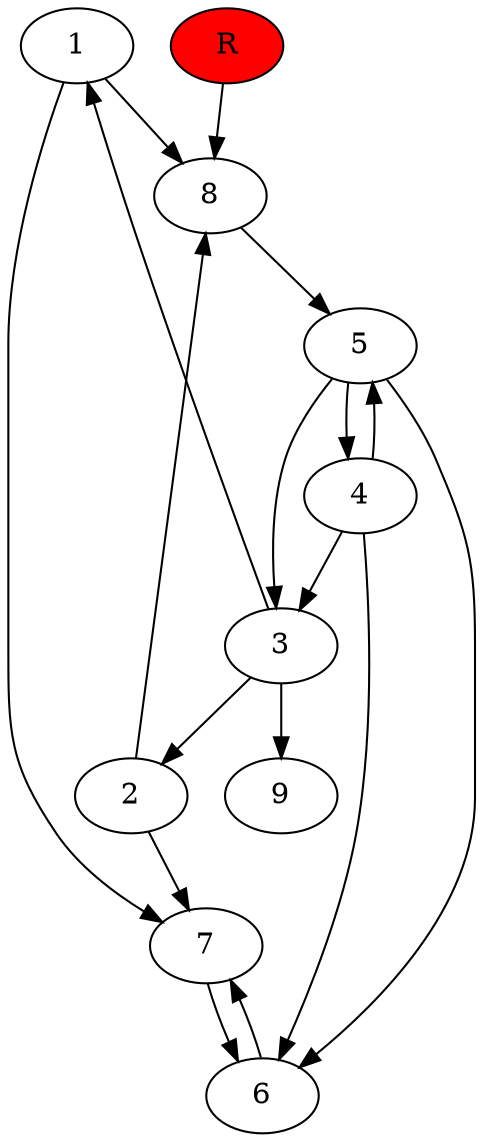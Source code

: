 digraph prb29796 {
	1
	2
	3
	4
	5
	6
	7
	8
	R [fillcolor="#ff0000" style=filled]
	1 -> 7
	1 -> 8
	2 -> 7
	2 -> 8
	3 -> 1
	3 -> 2
	3 -> 9
	4 -> 3
	4 -> 5
	4 -> 6
	5 -> 3
	5 -> 4
	5 -> 6
	6 -> 7
	7 -> 6
	8 -> 5
	R -> 8
}
